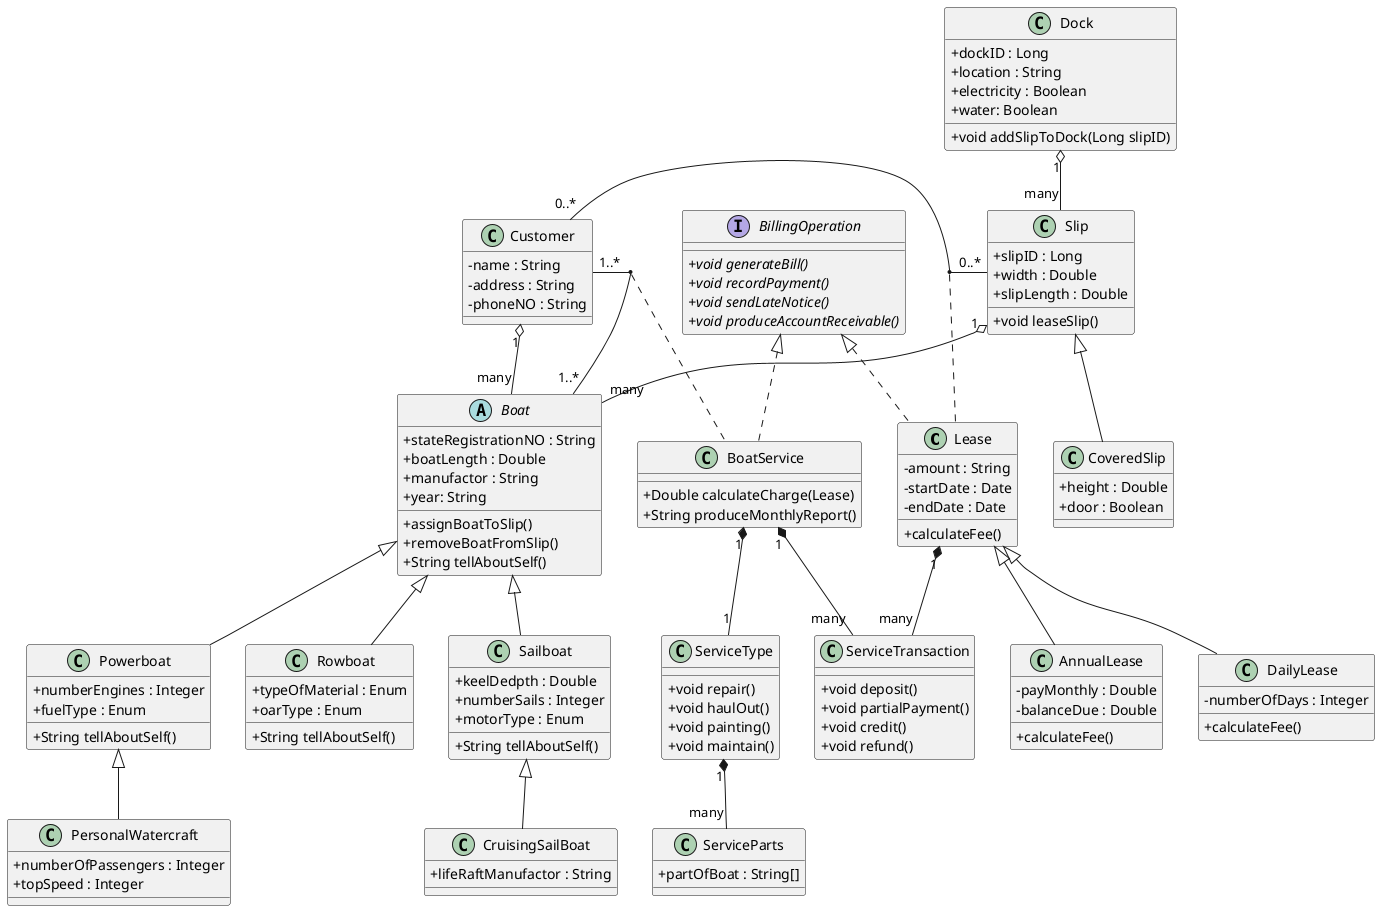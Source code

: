 @startuml Bradshaw Marina Case Study Class Diagram
skinparam classAttributeIconSize 0
abstract class Lease{
    -amount : String
    -startDate : Date
    -endDate : Date
    +calculateFee()
}

class AnnualLease{
    -payMonthly : Double
    -balanceDue : Double
    +calculateFee()
}

class DailyLease{
    -numberOfDays : Integer
    +calculateFee()
}

abstract class Boat{
    +stateRegistrationNO : String
    +boatLength : Double
    +manufactor : String
    +year: String
    +assignBoatToSlip()
    +removeBoatFromSlip()
    +String tellAboutSelf()
}

class Sailboat{
    +keelDedpth : Double
    +numberSails : Integer
    +motorType : Enum
    +String tellAboutSelf()
}

class Powerboat{
    +numberEngines : Integer
    +fuelType : Enum
    +String tellAboutSelf()
}

class Rowboat{
    +typeOfMaterial : Enum
    +oarType : Enum
    +String tellAboutSelf()
}

class CruisingSailBoat{
    +lifeRaftManufactor : String
}

class PersonalWatercraft{
    +numberOfPassengers : Integer
    +topSpeed : Integer
}

class Customer{
    -name : String
    -address : String
    -phoneNO : String
}

class Slip{
    +slipID : Long
    +width : Double
    +slipLength : Double
    +void leaseSlip()
}

class CoveredSlip{
    +height : Double
    +door : Boolean
}

class Dock{
    +dockID : Long
    +location : String
    +electricity : Boolean
    +water: Boolean
    +void addSlipToDock(Long slipID)
}

class BoatService{
    +Double calculateCharge(Lease)
    +String produceMonthlyReport()
}

class ServiceType{
    +void repair()
    +void haulOut()
    +void painting()
    +void maintain()
}

class ServiceParts{
    +partOfBoat : String[]
}


class ServiceTransaction{
    +void deposit()
    +void partialPayment()
    +void credit()
    +void refund()
}

interface BillingOperation{
    +{abstract} void generateBill()
    +{abstract} void recordPayment()
    +{abstract} void sendLateNotice()
    +{abstract} void produceAccountReceivable()
}


Customer "0..*" - "0..*" Slip
(Customer, Slip) .. Lease

Boat <|-- Sailboat
Boat <|-- Powerboat
Boat <|-- Rowboat

Sailboat <|-- CruisingSailBoat
Powerboat <|-- PersonalWatercraft

Slip <|-- CoveredSlip

Lease <|-- AnnualLease
Lease <|-- DailyLease

Customer "1" o-- "many" Boat
Dock "1" o-- "many" Slip
Slip "1" o-- "many" Boat

Customer "1..*" - "1..*" Boat
(Customer, Boat) .. BoatService

class BoatService implements BillingOperation
class Lease implements BillingOperation

BoatService "1" *-- "many" ServiceTransaction
Lease "1" *-- "many" ServiceTransaction

BoatService "1" *-- "1" ServiceType
ServiceType "1" *-- "many" ServiceParts


@enduml